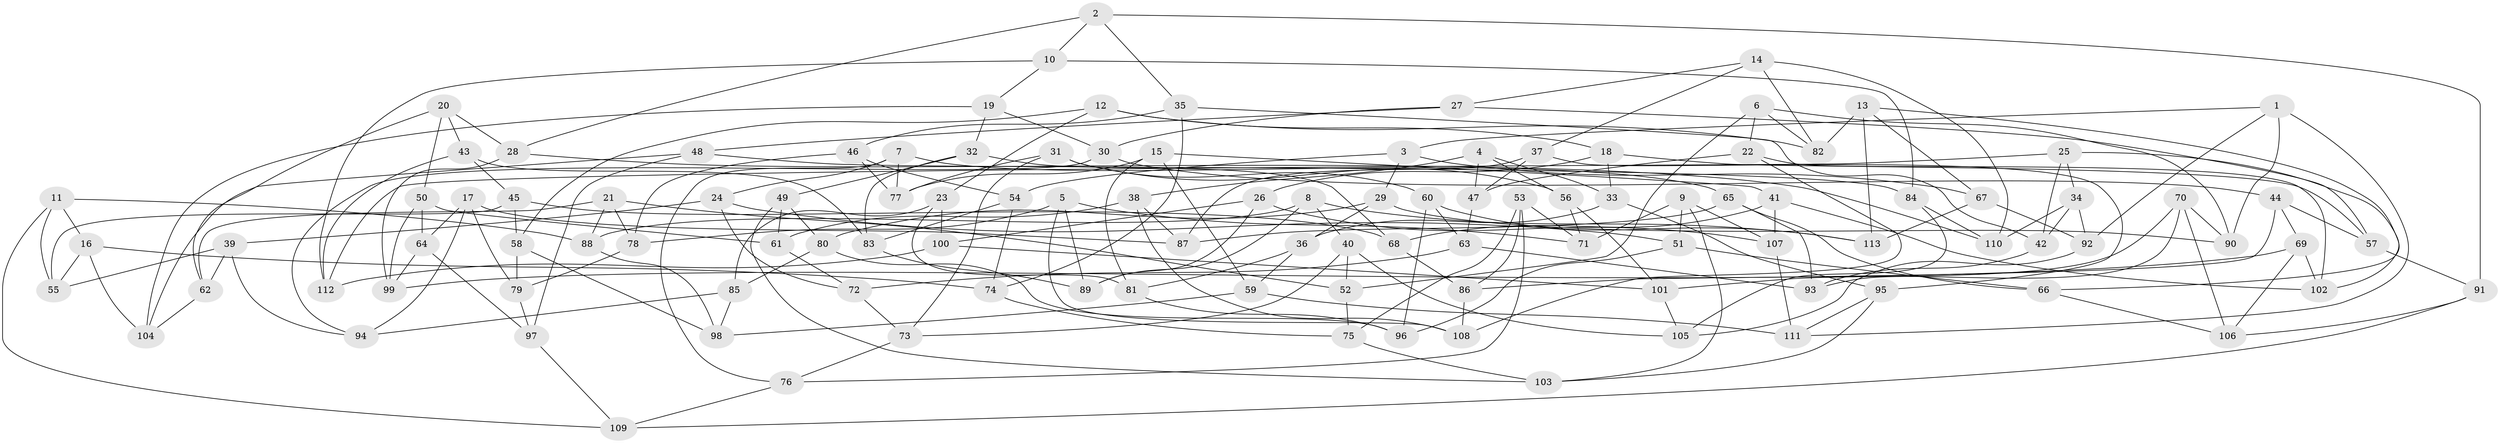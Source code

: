 // Generated by graph-tools (version 1.1) at 2025/02/03/09/25 03:02:57]
// undirected, 113 vertices, 226 edges
graph export_dot {
graph [start="1"]
  node [color=gray90,style=filled];
  1;
  2;
  3;
  4;
  5;
  6;
  7;
  8;
  9;
  10;
  11;
  12;
  13;
  14;
  15;
  16;
  17;
  18;
  19;
  20;
  21;
  22;
  23;
  24;
  25;
  26;
  27;
  28;
  29;
  30;
  31;
  32;
  33;
  34;
  35;
  36;
  37;
  38;
  39;
  40;
  41;
  42;
  43;
  44;
  45;
  46;
  47;
  48;
  49;
  50;
  51;
  52;
  53;
  54;
  55;
  56;
  57;
  58;
  59;
  60;
  61;
  62;
  63;
  64;
  65;
  66;
  67;
  68;
  69;
  70;
  71;
  72;
  73;
  74;
  75;
  76;
  77;
  78;
  79;
  80;
  81;
  82;
  83;
  84;
  85;
  86;
  87;
  88;
  89;
  90;
  91;
  92;
  93;
  94;
  95;
  96;
  97;
  98;
  99;
  100;
  101;
  102;
  103;
  104;
  105;
  106;
  107;
  108;
  109;
  110;
  111;
  112;
  113;
  1 -- 3;
  1 -- 92;
  1 -- 90;
  1 -- 111;
  2 -- 91;
  2 -- 28;
  2 -- 10;
  2 -- 35;
  3 -- 67;
  3 -- 54;
  3 -- 29;
  4 -- 56;
  4 -- 38;
  4 -- 33;
  4 -- 47;
  5 -- 71;
  5 -- 108;
  5 -- 78;
  5 -- 89;
  6 -- 90;
  6 -- 82;
  6 -- 52;
  6 -- 22;
  7 -- 77;
  7 -- 65;
  7 -- 24;
  7 -- 76;
  8 -- 88;
  8 -- 89;
  8 -- 113;
  8 -- 40;
  9 -- 71;
  9 -- 107;
  9 -- 103;
  9 -- 51;
  10 -- 84;
  10 -- 112;
  10 -- 19;
  11 -- 55;
  11 -- 109;
  11 -- 88;
  11 -- 16;
  12 -- 58;
  12 -- 18;
  12 -- 82;
  12 -- 23;
  13 -- 67;
  13 -- 66;
  13 -- 82;
  13 -- 113;
  14 -- 82;
  14 -- 110;
  14 -- 37;
  14 -- 27;
  15 -- 81;
  15 -- 59;
  15 -- 41;
  15 -- 77;
  16 -- 104;
  16 -- 74;
  16 -- 55;
  17 -- 87;
  17 -- 94;
  17 -- 79;
  17 -- 64;
  18 -- 26;
  18 -- 33;
  18 -- 57;
  19 -- 104;
  19 -- 30;
  19 -- 32;
  20 -- 28;
  20 -- 50;
  20 -- 43;
  20 -- 62;
  21 -- 52;
  21 -- 62;
  21 -- 78;
  21 -- 88;
  22 -- 108;
  22 -- 47;
  22 -- 102;
  23 -- 100;
  23 -- 85;
  23 -- 81;
  24 -- 72;
  24 -- 51;
  24 -- 39;
  25 -- 112;
  25 -- 34;
  25 -- 42;
  25 -- 102;
  26 -- 107;
  26 -- 100;
  26 -- 89;
  27 -- 30;
  27 -- 48;
  27 -- 57;
  28 -- 99;
  28 -- 110;
  29 -- 36;
  29 -- 80;
  29 -- 90;
  30 -- 94;
  30 -- 44;
  31 -- 77;
  31 -- 56;
  31 -- 73;
  31 -- 60;
  32 -- 49;
  32 -- 83;
  32 -- 68;
  33 -- 36;
  33 -- 95;
  34 -- 42;
  34 -- 92;
  34 -- 110;
  35 -- 46;
  35 -- 42;
  35 -- 74;
  36 -- 81;
  36 -- 59;
  37 -- 87;
  37 -- 47;
  37 -- 95;
  38 -- 108;
  38 -- 61;
  38 -- 87;
  39 -- 62;
  39 -- 55;
  39 -- 94;
  40 -- 105;
  40 -- 52;
  40 -- 73;
  41 -- 107;
  41 -- 68;
  41 -- 102;
  42 -- 93;
  43 -- 83;
  43 -- 112;
  43 -- 45;
  44 -- 57;
  44 -- 86;
  44 -- 69;
  45 -- 58;
  45 -- 55;
  45 -- 68;
  46 -- 54;
  46 -- 77;
  46 -- 78;
  47 -- 63;
  48 -- 84;
  48 -- 104;
  48 -- 97;
  49 -- 103;
  49 -- 80;
  49 -- 61;
  50 -- 99;
  50 -- 64;
  50 -- 61;
  51 -- 66;
  51 -- 96;
  52 -- 75;
  53 -- 75;
  53 -- 86;
  53 -- 71;
  53 -- 76;
  54 -- 74;
  54 -- 83;
  56 -- 71;
  56 -- 101;
  57 -- 91;
  58 -- 79;
  58 -- 98;
  59 -- 98;
  59 -- 111;
  60 -- 63;
  60 -- 113;
  60 -- 96;
  61 -- 72;
  62 -- 104;
  63 -- 72;
  63 -- 93;
  64 -- 99;
  64 -- 97;
  65 -- 87;
  65 -- 66;
  65 -- 93;
  66 -- 106;
  67 -- 92;
  67 -- 113;
  68 -- 86;
  69 -- 99;
  69 -- 106;
  69 -- 102;
  70 -- 101;
  70 -- 93;
  70 -- 106;
  70 -- 90;
  72 -- 73;
  73 -- 76;
  74 -- 75;
  75 -- 103;
  76 -- 109;
  78 -- 79;
  79 -- 97;
  80 -- 85;
  80 -- 96;
  81 -- 96;
  83 -- 89;
  84 -- 110;
  84 -- 105;
  85 -- 98;
  85 -- 94;
  86 -- 108;
  88 -- 98;
  91 -- 106;
  91 -- 109;
  92 -- 105;
  95 -- 103;
  95 -- 111;
  97 -- 109;
  100 -- 101;
  100 -- 112;
  101 -- 105;
  107 -- 111;
}
